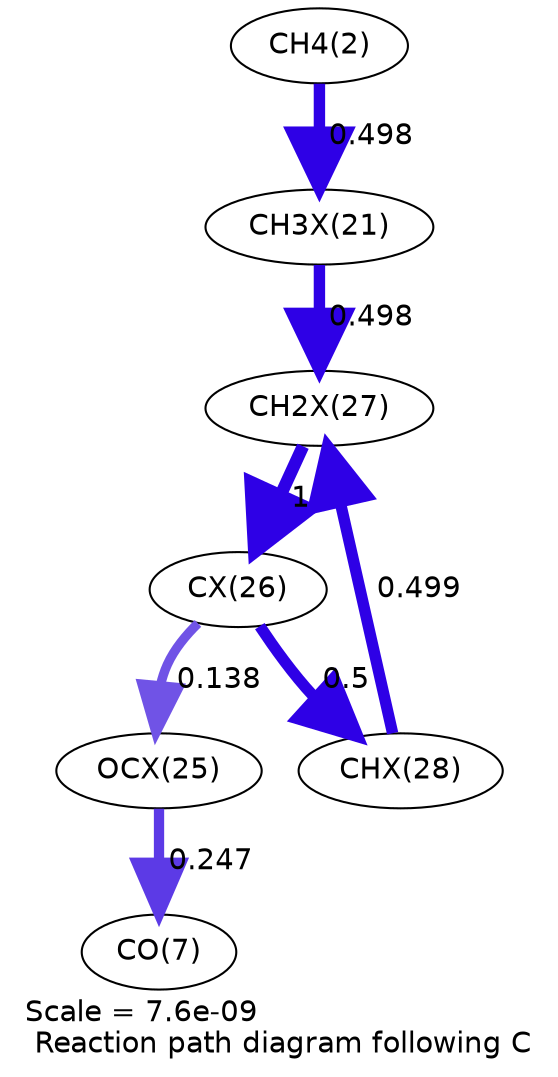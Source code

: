 digraph reaction_paths {
center=1;
s4 -> s108[fontname="Helvetica", penwidth=5.47, arrowsize=2.74, color="0.7, 0.998, 0.9"
, label=" 0.498"];
s108 -> s114[fontname="Helvetica", penwidth=5.47, arrowsize=2.74, color="0.7, 0.998, 0.9"
, label=" 0.498"];
s115 -> s114[fontname="Helvetica", penwidth=5.48, arrowsize=2.74, color="0.7, 0.999, 0.9"
, label=" 0.499"];
s114 -> s113[fontname="Helvetica", penwidth=6, arrowsize=3, color="0.7, 1.5, 0.9"
, label=" 1"];
s113 -> s115[fontname="Helvetica", penwidth=5.48, arrowsize=2.74, color="0.7, 1, 0.9"
, label=" 0.5"];
s113 -> s112[fontname="Helvetica", penwidth=4.5, arrowsize=2.25, color="0.7, 0.638, 0.9"
, label=" 0.138"];
s112 -> s9[fontname="Helvetica", penwidth=4.94, arrowsize=2.47, color="0.7, 0.747, 0.9"
, label=" 0.247"];
s4 [ fontname="Helvetica", label="CH4(2)"];
s9 [ fontname="Helvetica", label="CO(7)"];
s108 [ fontname="Helvetica", label="CH3X(21)"];
s112 [ fontname="Helvetica", label="OCX(25)"];
s113 [ fontname="Helvetica", label="CX(26)"];
s114 [ fontname="Helvetica", label="CH2X(27)"];
s115 [ fontname="Helvetica", label="CHX(28)"];
 label = "Scale = 7.6e-09\l Reaction path diagram following C";
 fontname = "Helvetica";
}
